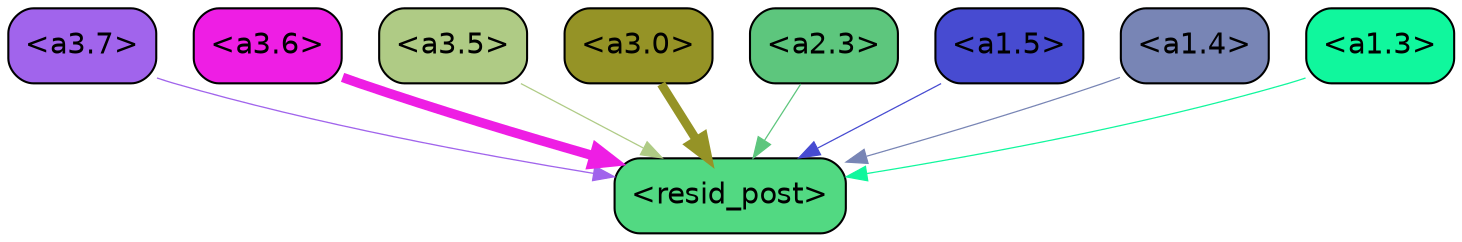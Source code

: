 strict digraph "" {
	graph [bgcolor=transparent,
		layout=dot,
		overlap=false,
		splines=true
	];
	"<a3.7>"	[color=black,
		fillcolor="#a164ec",
		fontname=Helvetica,
		shape=box,
		style="filled, rounded"];
	"<resid_post>"	[color=black,
		fillcolor="#52d982",
		fontname=Helvetica,
		shape=box,
		style="filled, rounded"];
	"<a3.7>" -> "<resid_post>"	[color="#a164ec",
		penwidth=0.6239100098609924];
	"<a3.6>"	[color=black,
		fillcolor="#ee1ee4",
		fontname=Helvetica,
		shape=box,
		style="filled, rounded"];
	"<a3.6>" -> "<resid_post>"	[color="#ee1ee4",
		penwidth=4.569062113761902];
	"<a3.5>"	[color=black,
		fillcolor="#afcb85",
		fontname=Helvetica,
		shape=box,
		style="filled, rounded"];
	"<a3.5>" -> "<resid_post>"	[color="#afcb85",
		penwidth=0.6];
	"<a3.0>"	[color=black,
		fillcolor="#959326",
		fontname=Helvetica,
		shape=box,
		style="filled, rounded"];
	"<a3.0>" -> "<resid_post>"	[color="#959326",
		penwidth=4.283544182777405];
	"<a2.3>"	[color=black,
		fillcolor="#5dc67d",
		fontname=Helvetica,
		shape=box,
		style="filled, rounded"];
	"<a2.3>" -> "<resid_post>"	[color="#5dc67d",
		penwidth=0.6];
	"<a1.5>"	[color=black,
		fillcolor="#474bd1",
		fontname=Helvetica,
		shape=box,
		style="filled, rounded"];
	"<a1.5>" -> "<resid_post>"	[color="#474bd1",
		penwidth=0.6];
	"<a1.4>"	[color=black,
		fillcolor="#7885b5",
		fontname=Helvetica,
		shape=box,
		style="filled, rounded"];
	"<a1.4>" -> "<resid_post>"	[color="#7885b5",
		penwidth=0.6];
	"<a1.3>"	[color=black,
		fillcolor="#10f79d",
		fontname=Helvetica,
		shape=box,
		style="filled, rounded"];
	"<a1.3>" -> "<resid_post>"	[color="#10f79d",
		penwidth=0.6];
}
